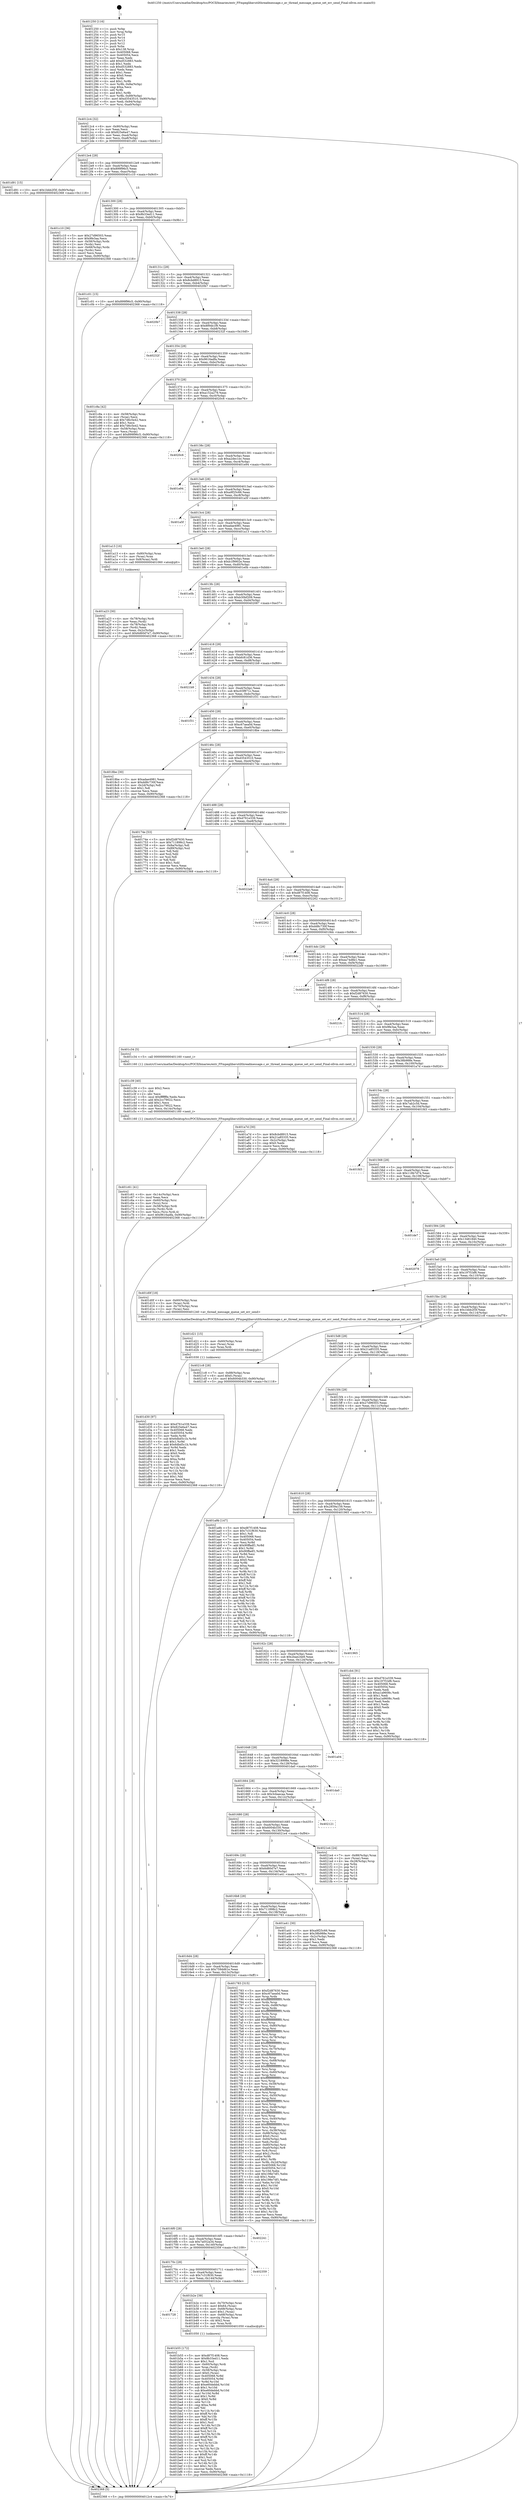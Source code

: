 digraph "0x401250" {
  label = "0x401250 (/mnt/c/Users/mathe/Desktop/tcc/POCII/binaries/extr_FFmpeglibavutilthreadmessage.c_av_thread_message_queue_set_err_send_Final-ollvm.out::main(0))"
  labelloc = "t"
  node[shape=record]

  Entry [label="",width=0.3,height=0.3,shape=circle,fillcolor=black,style=filled]
  "0x4012c4" [label="{
     0x4012c4 [32]\l
     | [instrs]\l
     &nbsp;&nbsp;0x4012c4 \<+6\>: mov -0x90(%rbp),%eax\l
     &nbsp;&nbsp;0x4012ca \<+2\>: mov %eax,%ecx\l
     &nbsp;&nbsp;0x4012cc \<+6\>: sub $0x825e6a47,%ecx\l
     &nbsp;&nbsp;0x4012d2 \<+6\>: mov %eax,-0xa4(%rbp)\l
     &nbsp;&nbsp;0x4012d8 \<+6\>: mov %ecx,-0xa8(%rbp)\l
     &nbsp;&nbsp;0x4012de \<+6\>: je 0000000000401d91 \<main+0xb41\>\l
  }"]
  "0x401d91" [label="{
     0x401d91 [15]\l
     | [instrs]\l
     &nbsp;&nbsp;0x401d91 \<+10\>: movl $0x1bbb2f3f,-0x90(%rbp)\l
     &nbsp;&nbsp;0x401d9b \<+5\>: jmp 0000000000402368 \<main+0x1118\>\l
  }"]
  "0x4012e4" [label="{
     0x4012e4 [28]\l
     | [instrs]\l
     &nbsp;&nbsp;0x4012e4 \<+5\>: jmp 00000000004012e9 \<main+0x99\>\l
     &nbsp;&nbsp;0x4012e9 \<+6\>: mov -0xa4(%rbp),%eax\l
     &nbsp;&nbsp;0x4012ef \<+5\>: sub $0x899f96c5,%eax\l
     &nbsp;&nbsp;0x4012f4 \<+6\>: mov %eax,-0xac(%rbp)\l
     &nbsp;&nbsp;0x4012fa \<+6\>: je 0000000000401c10 \<main+0x9c0\>\l
  }"]
  Exit [label="",width=0.3,height=0.3,shape=circle,fillcolor=black,style=filled,peripheries=2]
  "0x401c10" [label="{
     0x401c10 [36]\l
     | [instrs]\l
     &nbsp;&nbsp;0x401c10 \<+5\>: mov $0x27d96503,%eax\l
     &nbsp;&nbsp;0x401c15 \<+5\>: mov $0x9fe3aa,%ecx\l
     &nbsp;&nbsp;0x401c1a \<+4\>: mov -0x58(%rbp),%rdx\l
     &nbsp;&nbsp;0x401c1e \<+2\>: mov (%rdx),%esi\l
     &nbsp;&nbsp;0x401c20 \<+4\>: mov -0x68(%rbp),%rdx\l
     &nbsp;&nbsp;0x401c24 \<+2\>: cmp (%rdx),%esi\l
     &nbsp;&nbsp;0x401c26 \<+3\>: cmovl %ecx,%eax\l
     &nbsp;&nbsp;0x401c29 \<+6\>: mov %eax,-0x90(%rbp)\l
     &nbsp;&nbsp;0x401c2f \<+5\>: jmp 0000000000402368 \<main+0x1118\>\l
  }"]
  "0x401300" [label="{
     0x401300 [28]\l
     | [instrs]\l
     &nbsp;&nbsp;0x401300 \<+5\>: jmp 0000000000401305 \<main+0xb5\>\l
     &nbsp;&nbsp;0x401305 \<+6\>: mov -0xa4(%rbp),%eax\l
     &nbsp;&nbsp;0x40130b \<+5\>: sub $0x8b33ed11,%eax\l
     &nbsp;&nbsp;0x401310 \<+6\>: mov %eax,-0xb0(%rbp)\l
     &nbsp;&nbsp;0x401316 \<+6\>: je 0000000000401c01 \<main+0x9b1\>\l
  }"]
  "0x401d30" [label="{
     0x401d30 [97]\l
     | [instrs]\l
     &nbsp;&nbsp;0x401d30 \<+5\>: mov $0xd761e339,%esi\l
     &nbsp;&nbsp;0x401d35 \<+5\>: mov $0x825e6a47,%ecx\l
     &nbsp;&nbsp;0x401d3a \<+7\>: mov 0x405068,%edx\l
     &nbsp;&nbsp;0x401d41 \<+8\>: mov 0x405054,%r8d\l
     &nbsp;&nbsp;0x401d49 \<+3\>: mov %edx,%r9d\l
     &nbsp;&nbsp;0x401d4c \<+7\>: sub $0x6dbd5c1b,%r9d\l
     &nbsp;&nbsp;0x401d53 \<+4\>: sub $0x1,%r9d\l
     &nbsp;&nbsp;0x401d57 \<+7\>: add $0x6dbd5c1b,%r9d\l
     &nbsp;&nbsp;0x401d5e \<+4\>: imul %r9d,%edx\l
     &nbsp;&nbsp;0x401d62 \<+3\>: and $0x1,%edx\l
     &nbsp;&nbsp;0x401d65 \<+3\>: cmp $0x0,%edx\l
     &nbsp;&nbsp;0x401d68 \<+4\>: sete %r10b\l
     &nbsp;&nbsp;0x401d6c \<+4\>: cmp $0xa,%r8d\l
     &nbsp;&nbsp;0x401d70 \<+4\>: setl %r11b\l
     &nbsp;&nbsp;0x401d74 \<+3\>: mov %r10b,%bl\l
     &nbsp;&nbsp;0x401d77 \<+3\>: and %r11b,%bl\l
     &nbsp;&nbsp;0x401d7a \<+3\>: xor %r11b,%r10b\l
     &nbsp;&nbsp;0x401d7d \<+3\>: or %r10b,%bl\l
     &nbsp;&nbsp;0x401d80 \<+3\>: test $0x1,%bl\l
     &nbsp;&nbsp;0x401d83 \<+3\>: cmovne %ecx,%esi\l
     &nbsp;&nbsp;0x401d86 \<+6\>: mov %esi,-0x90(%rbp)\l
     &nbsp;&nbsp;0x401d8c \<+5\>: jmp 0000000000402368 \<main+0x1118\>\l
  }"]
  "0x401c01" [label="{
     0x401c01 [15]\l
     | [instrs]\l
     &nbsp;&nbsp;0x401c01 \<+10\>: movl $0x899f96c5,-0x90(%rbp)\l
     &nbsp;&nbsp;0x401c0b \<+5\>: jmp 0000000000402368 \<main+0x1118\>\l
  }"]
  "0x40131c" [label="{
     0x40131c [28]\l
     | [instrs]\l
     &nbsp;&nbsp;0x40131c \<+5\>: jmp 0000000000401321 \<main+0xd1\>\l
     &nbsp;&nbsp;0x401321 \<+6\>: mov -0xa4(%rbp),%eax\l
     &nbsp;&nbsp;0x401327 \<+5\>: sub $0x8cbd8915,%eax\l
     &nbsp;&nbsp;0x40132c \<+6\>: mov %eax,-0xb4(%rbp)\l
     &nbsp;&nbsp;0x401332 \<+6\>: je 00000000004020b7 \<main+0xe67\>\l
  }"]
  "0x401d21" [label="{
     0x401d21 [15]\l
     | [instrs]\l
     &nbsp;&nbsp;0x401d21 \<+4\>: mov -0x60(%rbp),%rax\l
     &nbsp;&nbsp;0x401d25 \<+3\>: mov (%rax),%rax\l
     &nbsp;&nbsp;0x401d28 \<+3\>: mov %rax,%rdi\l
     &nbsp;&nbsp;0x401d2b \<+5\>: call 0000000000401030 \<free@plt\>\l
     | [calls]\l
     &nbsp;&nbsp;0x401030 \{1\} (unknown)\l
  }"]
  "0x4020b7" [label="{
     0x4020b7\l
  }", style=dashed]
  "0x401338" [label="{
     0x401338 [28]\l
     | [instrs]\l
     &nbsp;&nbsp;0x401338 \<+5\>: jmp 000000000040133d \<main+0xed\>\l
     &nbsp;&nbsp;0x40133d \<+6\>: mov -0xa4(%rbp),%eax\l
     &nbsp;&nbsp;0x401343 \<+5\>: sub $0x8f94b1f9,%eax\l
     &nbsp;&nbsp;0x401348 \<+6\>: mov %eax,-0xb8(%rbp)\l
     &nbsp;&nbsp;0x40134e \<+6\>: je 000000000040232f \<main+0x10df\>\l
  }"]
  "0x401c61" [label="{
     0x401c61 [41]\l
     | [instrs]\l
     &nbsp;&nbsp;0x401c61 \<+6\>: mov -0x14c(%rbp),%ecx\l
     &nbsp;&nbsp;0x401c67 \<+3\>: imul %eax,%ecx\l
     &nbsp;&nbsp;0x401c6a \<+4\>: mov -0x60(%rbp),%rsi\l
     &nbsp;&nbsp;0x401c6e \<+3\>: mov (%rsi),%rsi\l
     &nbsp;&nbsp;0x401c71 \<+4\>: mov -0x58(%rbp),%rdi\l
     &nbsp;&nbsp;0x401c75 \<+3\>: movslq (%rdi),%rdi\l
     &nbsp;&nbsp;0x401c78 \<+3\>: mov %ecx,(%rsi,%rdi,4)\l
     &nbsp;&nbsp;0x401c7b \<+10\>: movl $0x9616adfa,-0x90(%rbp)\l
     &nbsp;&nbsp;0x401c85 \<+5\>: jmp 0000000000402368 \<main+0x1118\>\l
  }"]
  "0x40232f" [label="{
     0x40232f\l
  }", style=dashed]
  "0x401354" [label="{
     0x401354 [28]\l
     | [instrs]\l
     &nbsp;&nbsp;0x401354 \<+5\>: jmp 0000000000401359 \<main+0x109\>\l
     &nbsp;&nbsp;0x401359 \<+6\>: mov -0xa4(%rbp),%eax\l
     &nbsp;&nbsp;0x40135f \<+5\>: sub $0x9616adfa,%eax\l
     &nbsp;&nbsp;0x401364 \<+6\>: mov %eax,-0xbc(%rbp)\l
     &nbsp;&nbsp;0x40136a \<+6\>: je 0000000000401c8a \<main+0xa3a\>\l
  }"]
  "0x401c39" [label="{
     0x401c39 [40]\l
     | [instrs]\l
     &nbsp;&nbsp;0x401c39 \<+5\>: mov $0x2,%ecx\l
     &nbsp;&nbsp;0x401c3e \<+1\>: cltd\l
     &nbsp;&nbsp;0x401c3f \<+2\>: idiv %ecx\l
     &nbsp;&nbsp;0x401c41 \<+6\>: imul $0xfffffffe,%edx,%ecx\l
     &nbsp;&nbsp;0x401c47 \<+6\>: add $0x2cc79022,%ecx\l
     &nbsp;&nbsp;0x401c4d \<+3\>: add $0x1,%ecx\l
     &nbsp;&nbsp;0x401c50 \<+6\>: sub $0x2cc79022,%ecx\l
     &nbsp;&nbsp;0x401c56 \<+6\>: mov %ecx,-0x14c(%rbp)\l
     &nbsp;&nbsp;0x401c5c \<+5\>: call 0000000000401160 \<next_i\>\l
     | [calls]\l
     &nbsp;&nbsp;0x401160 \{1\} (/mnt/c/Users/mathe/Desktop/tcc/POCII/binaries/extr_FFmpeglibavutilthreadmessage.c_av_thread_message_queue_set_err_send_Final-ollvm.out::next_i)\l
  }"]
  "0x401c8a" [label="{
     0x401c8a [42]\l
     | [instrs]\l
     &nbsp;&nbsp;0x401c8a \<+4\>: mov -0x58(%rbp),%rax\l
     &nbsp;&nbsp;0x401c8e \<+2\>: mov (%rax),%ecx\l
     &nbsp;&nbsp;0x401c90 \<+6\>: sub $0x7d6c5e42,%ecx\l
     &nbsp;&nbsp;0x401c96 \<+3\>: add $0x1,%ecx\l
     &nbsp;&nbsp;0x401c99 \<+6\>: add $0x7d6c5e42,%ecx\l
     &nbsp;&nbsp;0x401c9f \<+4\>: mov -0x58(%rbp),%rax\l
     &nbsp;&nbsp;0x401ca3 \<+2\>: mov %ecx,(%rax)\l
     &nbsp;&nbsp;0x401ca5 \<+10\>: movl $0x899f96c5,-0x90(%rbp)\l
     &nbsp;&nbsp;0x401caf \<+5\>: jmp 0000000000402368 \<main+0x1118\>\l
  }"]
  "0x401370" [label="{
     0x401370 [28]\l
     | [instrs]\l
     &nbsp;&nbsp;0x401370 \<+5\>: jmp 0000000000401375 \<main+0x125\>\l
     &nbsp;&nbsp;0x401375 \<+6\>: mov -0xa4(%rbp),%eax\l
     &nbsp;&nbsp;0x40137b \<+5\>: sub $0xa152a279,%eax\l
     &nbsp;&nbsp;0x401380 \<+6\>: mov %eax,-0xc0(%rbp)\l
     &nbsp;&nbsp;0x401386 \<+6\>: je 00000000004020c6 \<main+0xe76\>\l
  }"]
  "0x401b55" [label="{
     0x401b55 [172]\l
     | [instrs]\l
     &nbsp;&nbsp;0x401b55 \<+5\>: mov $0xd87f1408,%ecx\l
     &nbsp;&nbsp;0x401b5a \<+5\>: mov $0x8b33ed11,%edx\l
     &nbsp;&nbsp;0x401b5f \<+3\>: mov $0x1,%sil\l
     &nbsp;&nbsp;0x401b62 \<+4\>: mov -0x60(%rbp),%rdi\l
     &nbsp;&nbsp;0x401b66 \<+3\>: mov %rax,(%rdi)\l
     &nbsp;&nbsp;0x401b69 \<+4\>: mov -0x58(%rbp),%rax\l
     &nbsp;&nbsp;0x401b6d \<+6\>: movl $0x0,(%rax)\l
     &nbsp;&nbsp;0x401b73 \<+8\>: mov 0x405068,%r8d\l
     &nbsp;&nbsp;0x401b7b \<+8\>: mov 0x405054,%r9d\l
     &nbsp;&nbsp;0x401b83 \<+3\>: mov %r8d,%r10d\l
     &nbsp;&nbsp;0x401b86 \<+7\>: add $0xe60debbd,%r10d\l
     &nbsp;&nbsp;0x401b8d \<+4\>: sub $0x1,%r10d\l
     &nbsp;&nbsp;0x401b91 \<+7\>: sub $0xe60debbd,%r10d\l
     &nbsp;&nbsp;0x401b98 \<+4\>: imul %r10d,%r8d\l
     &nbsp;&nbsp;0x401b9c \<+4\>: and $0x1,%r8d\l
     &nbsp;&nbsp;0x401ba0 \<+4\>: cmp $0x0,%r8d\l
     &nbsp;&nbsp;0x401ba4 \<+4\>: sete %r11b\l
     &nbsp;&nbsp;0x401ba8 \<+4\>: cmp $0xa,%r9d\l
     &nbsp;&nbsp;0x401bac \<+3\>: setl %bl\l
     &nbsp;&nbsp;0x401baf \<+3\>: mov %r11b,%r14b\l
     &nbsp;&nbsp;0x401bb2 \<+4\>: xor $0xff,%r14b\l
     &nbsp;&nbsp;0x401bb6 \<+3\>: mov %bl,%r15b\l
     &nbsp;&nbsp;0x401bb9 \<+4\>: xor $0xff,%r15b\l
     &nbsp;&nbsp;0x401bbd \<+4\>: xor $0x1,%sil\l
     &nbsp;&nbsp;0x401bc1 \<+3\>: mov %r14b,%r12b\l
     &nbsp;&nbsp;0x401bc4 \<+4\>: and $0xff,%r12b\l
     &nbsp;&nbsp;0x401bc8 \<+3\>: and %sil,%r11b\l
     &nbsp;&nbsp;0x401bcb \<+3\>: mov %r15b,%r13b\l
     &nbsp;&nbsp;0x401bce \<+4\>: and $0xff,%r13b\l
     &nbsp;&nbsp;0x401bd2 \<+3\>: and %sil,%bl\l
     &nbsp;&nbsp;0x401bd5 \<+3\>: or %r11b,%r12b\l
     &nbsp;&nbsp;0x401bd8 \<+3\>: or %bl,%r13b\l
     &nbsp;&nbsp;0x401bdb \<+3\>: xor %r13b,%r12b\l
     &nbsp;&nbsp;0x401bde \<+3\>: or %r15b,%r14b\l
     &nbsp;&nbsp;0x401be1 \<+4\>: xor $0xff,%r14b\l
     &nbsp;&nbsp;0x401be5 \<+4\>: or $0x1,%sil\l
     &nbsp;&nbsp;0x401be9 \<+3\>: and %sil,%r14b\l
     &nbsp;&nbsp;0x401bec \<+3\>: or %r14b,%r12b\l
     &nbsp;&nbsp;0x401bef \<+4\>: test $0x1,%r12b\l
     &nbsp;&nbsp;0x401bf3 \<+3\>: cmovne %edx,%ecx\l
     &nbsp;&nbsp;0x401bf6 \<+6\>: mov %ecx,-0x90(%rbp)\l
     &nbsp;&nbsp;0x401bfc \<+5\>: jmp 0000000000402368 \<main+0x1118\>\l
  }"]
  "0x4020c6" [label="{
     0x4020c6\l
  }", style=dashed]
  "0x40138c" [label="{
     0x40138c [28]\l
     | [instrs]\l
     &nbsp;&nbsp;0x40138c \<+5\>: jmp 0000000000401391 \<main+0x141\>\l
     &nbsp;&nbsp;0x401391 \<+6\>: mov -0xa4(%rbp),%eax\l
     &nbsp;&nbsp;0x401397 \<+5\>: sub $0xa2dec1ec,%eax\l
     &nbsp;&nbsp;0x40139c \<+6\>: mov %eax,-0xc4(%rbp)\l
     &nbsp;&nbsp;0x4013a2 \<+6\>: je 0000000000401e94 \<main+0xc44\>\l
  }"]
  "0x401728" [label="{
     0x401728\l
  }", style=dashed]
  "0x401e94" [label="{
     0x401e94\l
  }", style=dashed]
  "0x4013a8" [label="{
     0x4013a8 [28]\l
     | [instrs]\l
     &nbsp;&nbsp;0x4013a8 \<+5\>: jmp 00000000004013ad \<main+0x15d\>\l
     &nbsp;&nbsp;0x4013ad \<+6\>: mov -0xa4(%rbp),%eax\l
     &nbsp;&nbsp;0x4013b3 \<+5\>: sub $0xa9f25c66,%eax\l
     &nbsp;&nbsp;0x4013b8 \<+6\>: mov %eax,-0xc8(%rbp)\l
     &nbsp;&nbsp;0x4013be \<+6\>: je 0000000000401a5f \<main+0x80f\>\l
  }"]
  "0x401b2e" [label="{
     0x401b2e [39]\l
     | [instrs]\l
     &nbsp;&nbsp;0x401b2e \<+4\>: mov -0x70(%rbp),%rax\l
     &nbsp;&nbsp;0x401b32 \<+6\>: movl $0x64,(%rax)\l
     &nbsp;&nbsp;0x401b38 \<+4\>: mov -0x68(%rbp),%rax\l
     &nbsp;&nbsp;0x401b3c \<+6\>: movl $0x1,(%rax)\l
     &nbsp;&nbsp;0x401b42 \<+4\>: mov -0x68(%rbp),%rax\l
     &nbsp;&nbsp;0x401b46 \<+3\>: movslq (%rax),%rax\l
     &nbsp;&nbsp;0x401b49 \<+4\>: shl $0x2,%rax\l
     &nbsp;&nbsp;0x401b4d \<+3\>: mov %rax,%rdi\l
     &nbsp;&nbsp;0x401b50 \<+5\>: call 0000000000401050 \<malloc@plt\>\l
     | [calls]\l
     &nbsp;&nbsp;0x401050 \{1\} (unknown)\l
  }"]
  "0x401a5f" [label="{
     0x401a5f\l
  }", style=dashed]
  "0x4013c4" [label="{
     0x4013c4 [28]\l
     | [instrs]\l
     &nbsp;&nbsp;0x4013c4 \<+5\>: jmp 00000000004013c9 \<main+0x179\>\l
     &nbsp;&nbsp;0x4013c9 \<+6\>: mov -0xa4(%rbp),%eax\l
     &nbsp;&nbsp;0x4013cf \<+5\>: sub $0xadae4981,%eax\l
     &nbsp;&nbsp;0x4013d4 \<+6\>: mov %eax,-0xcc(%rbp)\l
     &nbsp;&nbsp;0x4013da \<+6\>: je 0000000000401a13 \<main+0x7c3\>\l
  }"]
  "0x40170c" [label="{
     0x40170c [28]\l
     | [instrs]\l
     &nbsp;&nbsp;0x40170c \<+5\>: jmp 0000000000401711 \<main+0x4c1\>\l
     &nbsp;&nbsp;0x401711 \<+6\>: mov -0xa4(%rbp),%eax\l
     &nbsp;&nbsp;0x401717 \<+5\>: sub $0x7c31f630,%eax\l
     &nbsp;&nbsp;0x40171c \<+6\>: mov %eax,-0x144(%rbp)\l
     &nbsp;&nbsp;0x401722 \<+6\>: je 0000000000401b2e \<main+0x8de\>\l
  }"]
  "0x401a13" [label="{
     0x401a13 [16]\l
     | [instrs]\l
     &nbsp;&nbsp;0x401a13 \<+4\>: mov -0x80(%rbp),%rax\l
     &nbsp;&nbsp;0x401a17 \<+3\>: mov (%rax),%rax\l
     &nbsp;&nbsp;0x401a1a \<+4\>: mov 0x8(%rax),%rdi\l
     &nbsp;&nbsp;0x401a1e \<+5\>: call 0000000000401060 \<atoi@plt\>\l
     | [calls]\l
     &nbsp;&nbsp;0x401060 \{1\} (unknown)\l
  }"]
  "0x4013e0" [label="{
     0x4013e0 [28]\l
     | [instrs]\l
     &nbsp;&nbsp;0x4013e0 \<+5\>: jmp 00000000004013e5 \<main+0x195\>\l
     &nbsp;&nbsp;0x4013e5 \<+6\>: mov -0xa4(%rbp),%eax\l
     &nbsp;&nbsp;0x4013eb \<+5\>: sub $0xb1f9902e,%eax\l
     &nbsp;&nbsp;0x4013f0 \<+6\>: mov %eax,-0xd0(%rbp)\l
     &nbsp;&nbsp;0x4013f6 \<+6\>: je 0000000000401e0b \<main+0xbbb\>\l
  }"]
  "0x402359" [label="{
     0x402359\l
  }", style=dashed]
  "0x401e0b" [label="{
     0x401e0b\l
  }", style=dashed]
  "0x4013fc" [label="{
     0x4013fc [28]\l
     | [instrs]\l
     &nbsp;&nbsp;0x4013fc \<+5\>: jmp 0000000000401401 \<main+0x1b1\>\l
     &nbsp;&nbsp;0x401401 \<+6\>: mov -0xa4(%rbp),%eax\l
     &nbsp;&nbsp;0x401407 \<+5\>: sub $0xb30bf209,%eax\l
     &nbsp;&nbsp;0x40140c \<+6\>: mov %eax,-0xd4(%rbp)\l
     &nbsp;&nbsp;0x401412 \<+6\>: je 0000000000402087 \<main+0xe37\>\l
  }"]
  "0x4016f0" [label="{
     0x4016f0 [28]\l
     | [instrs]\l
     &nbsp;&nbsp;0x4016f0 \<+5\>: jmp 00000000004016f5 \<main+0x4a5\>\l
     &nbsp;&nbsp;0x4016f5 \<+6\>: mov -0xa4(%rbp),%eax\l
     &nbsp;&nbsp;0x4016fb \<+5\>: sub $0x7a052a34,%eax\l
     &nbsp;&nbsp;0x401700 \<+6\>: mov %eax,-0x140(%rbp)\l
     &nbsp;&nbsp;0x401706 \<+6\>: je 0000000000402359 \<main+0x1109\>\l
  }"]
  "0x402087" [label="{
     0x402087\l
  }", style=dashed]
  "0x401418" [label="{
     0x401418 [28]\l
     | [instrs]\l
     &nbsp;&nbsp;0x401418 \<+5\>: jmp 000000000040141d \<main+0x1cd\>\l
     &nbsp;&nbsp;0x40141d \<+6\>: mov -0xa4(%rbp),%eax\l
     &nbsp;&nbsp;0x401423 \<+5\>: sub $0xbfc81d36,%eax\l
     &nbsp;&nbsp;0x401428 \<+6\>: mov %eax,-0xd8(%rbp)\l
     &nbsp;&nbsp;0x40142e \<+6\>: je 00000000004021b9 \<main+0xf69\>\l
  }"]
  "0x402241" [label="{
     0x402241\l
  }", style=dashed]
  "0x4021b9" [label="{
     0x4021b9\l
  }", style=dashed]
  "0x401434" [label="{
     0x401434 [28]\l
     | [instrs]\l
     &nbsp;&nbsp;0x401434 \<+5\>: jmp 0000000000401439 \<main+0x1e9\>\l
     &nbsp;&nbsp;0x401439 \<+6\>: mov -0xa4(%rbp),%eax\l
     &nbsp;&nbsp;0x40143f \<+5\>: sub $0xc03f871c,%eax\l
     &nbsp;&nbsp;0x401444 \<+6\>: mov %eax,-0xdc(%rbp)\l
     &nbsp;&nbsp;0x40144a \<+6\>: je 0000000000401f31 \<main+0xce1\>\l
  }"]
  "0x401a23" [label="{
     0x401a23 [30]\l
     | [instrs]\l
     &nbsp;&nbsp;0x401a23 \<+4\>: mov -0x78(%rbp),%rdi\l
     &nbsp;&nbsp;0x401a27 \<+2\>: mov %eax,(%rdi)\l
     &nbsp;&nbsp;0x401a29 \<+4\>: mov -0x78(%rbp),%rdi\l
     &nbsp;&nbsp;0x401a2d \<+2\>: mov (%rdi),%eax\l
     &nbsp;&nbsp;0x401a2f \<+3\>: mov %eax,-0x2c(%rbp)\l
     &nbsp;&nbsp;0x401a32 \<+10\>: movl $0x6d60d7e7,-0x90(%rbp)\l
     &nbsp;&nbsp;0x401a3c \<+5\>: jmp 0000000000402368 \<main+0x1118\>\l
  }"]
  "0x401f31" [label="{
     0x401f31\l
  }", style=dashed]
  "0x401450" [label="{
     0x401450 [28]\l
     | [instrs]\l
     &nbsp;&nbsp;0x401450 \<+5\>: jmp 0000000000401455 \<main+0x205\>\l
     &nbsp;&nbsp;0x401455 \<+6\>: mov -0xa4(%rbp),%eax\l
     &nbsp;&nbsp;0x40145b \<+5\>: sub $0xc67aea0d,%eax\l
     &nbsp;&nbsp;0x401460 \<+6\>: mov %eax,-0xe0(%rbp)\l
     &nbsp;&nbsp;0x401466 \<+6\>: je 00000000004018be \<main+0x66e\>\l
  }"]
  "0x4016d4" [label="{
     0x4016d4 [28]\l
     | [instrs]\l
     &nbsp;&nbsp;0x4016d4 \<+5\>: jmp 00000000004016d9 \<main+0x489\>\l
     &nbsp;&nbsp;0x4016d9 \<+6\>: mov -0xa4(%rbp),%eax\l
     &nbsp;&nbsp;0x4016df \<+5\>: sub $0x759dd61e,%eax\l
     &nbsp;&nbsp;0x4016e4 \<+6\>: mov %eax,-0x13c(%rbp)\l
     &nbsp;&nbsp;0x4016ea \<+6\>: je 0000000000402241 \<main+0xff1\>\l
  }"]
  "0x4018be" [label="{
     0x4018be [30]\l
     | [instrs]\l
     &nbsp;&nbsp;0x4018be \<+5\>: mov $0xadae4981,%eax\l
     &nbsp;&nbsp;0x4018c3 \<+5\>: mov $0xdd8c730f,%ecx\l
     &nbsp;&nbsp;0x4018c8 \<+3\>: mov -0x2d(%rbp),%dl\l
     &nbsp;&nbsp;0x4018cb \<+3\>: test $0x1,%dl\l
     &nbsp;&nbsp;0x4018ce \<+3\>: cmovne %ecx,%eax\l
     &nbsp;&nbsp;0x4018d1 \<+6\>: mov %eax,-0x90(%rbp)\l
     &nbsp;&nbsp;0x4018d7 \<+5\>: jmp 0000000000402368 \<main+0x1118\>\l
  }"]
  "0x40146c" [label="{
     0x40146c [28]\l
     | [instrs]\l
     &nbsp;&nbsp;0x40146c \<+5\>: jmp 0000000000401471 \<main+0x221\>\l
     &nbsp;&nbsp;0x401471 \<+6\>: mov -0xa4(%rbp),%eax\l
     &nbsp;&nbsp;0x401477 \<+5\>: sub $0xd3543510,%eax\l
     &nbsp;&nbsp;0x40147c \<+6\>: mov %eax,-0xe4(%rbp)\l
     &nbsp;&nbsp;0x401482 \<+6\>: je 000000000040174e \<main+0x4fe\>\l
  }"]
  "0x401783" [label="{
     0x401783 [315]\l
     | [instrs]\l
     &nbsp;&nbsp;0x401783 \<+5\>: mov $0xf2d87630,%eax\l
     &nbsp;&nbsp;0x401788 \<+5\>: mov $0xc67aea0d,%ecx\l
     &nbsp;&nbsp;0x40178d \<+3\>: mov %rsp,%rdx\l
     &nbsp;&nbsp;0x401790 \<+4\>: add $0xfffffffffffffff0,%rdx\l
     &nbsp;&nbsp;0x401794 \<+3\>: mov %rdx,%rsp\l
     &nbsp;&nbsp;0x401797 \<+7\>: mov %rdx,-0x88(%rbp)\l
     &nbsp;&nbsp;0x40179e \<+3\>: mov %rsp,%rdx\l
     &nbsp;&nbsp;0x4017a1 \<+4\>: add $0xfffffffffffffff0,%rdx\l
     &nbsp;&nbsp;0x4017a5 \<+3\>: mov %rdx,%rsp\l
     &nbsp;&nbsp;0x4017a8 \<+3\>: mov %rsp,%rsi\l
     &nbsp;&nbsp;0x4017ab \<+4\>: add $0xfffffffffffffff0,%rsi\l
     &nbsp;&nbsp;0x4017af \<+3\>: mov %rsi,%rsp\l
     &nbsp;&nbsp;0x4017b2 \<+4\>: mov %rsi,-0x80(%rbp)\l
     &nbsp;&nbsp;0x4017b6 \<+3\>: mov %rsp,%rsi\l
     &nbsp;&nbsp;0x4017b9 \<+4\>: add $0xfffffffffffffff0,%rsi\l
     &nbsp;&nbsp;0x4017bd \<+3\>: mov %rsi,%rsp\l
     &nbsp;&nbsp;0x4017c0 \<+4\>: mov %rsi,-0x78(%rbp)\l
     &nbsp;&nbsp;0x4017c4 \<+3\>: mov %rsp,%rsi\l
     &nbsp;&nbsp;0x4017c7 \<+4\>: add $0xfffffffffffffff0,%rsi\l
     &nbsp;&nbsp;0x4017cb \<+3\>: mov %rsi,%rsp\l
     &nbsp;&nbsp;0x4017ce \<+4\>: mov %rsi,-0x70(%rbp)\l
     &nbsp;&nbsp;0x4017d2 \<+3\>: mov %rsp,%rsi\l
     &nbsp;&nbsp;0x4017d5 \<+4\>: add $0xfffffffffffffff0,%rsi\l
     &nbsp;&nbsp;0x4017d9 \<+3\>: mov %rsi,%rsp\l
     &nbsp;&nbsp;0x4017dc \<+4\>: mov %rsi,-0x68(%rbp)\l
     &nbsp;&nbsp;0x4017e0 \<+3\>: mov %rsp,%rsi\l
     &nbsp;&nbsp;0x4017e3 \<+4\>: add $0xfffffffffffffff0,%rsi\l
     &nbsp;&nbsp;0x4017e7 \<+3\>: mov %rsi,%rsp\l
     &nbsp;&nbsp;0x4017ea \<+4\>: mov %rsi,-0x60(%rbp)\l
     &nbsp;&nbsp;0x4017ee \<+3\>: mov %rsp,%rsi\l
     &nbsp;&nbsp;0x4017f1 \<+4\>: add $0xfffffffffffffff0,%rsi\l
     &nbsp;&nbsp;0x4017f5 \<+3\>: mov %rsi,%rsp\l
     &nbsp;&nbsp;0x4017f8 \<+4\>: mov %rsi,-0x58(%rbp)\l
     &nbsp;&nbsp;0x4017fc \<+3\>: mov %rsp,%rsi\l
     &nbsp;&nbsp;0x4017ff \<+4\>: add $0xfffffffffffffff0,%rsi\l
     &nbsp;&nbsp;0x401803 \<+3\>: mov %rsi,%rsp\l
     &nbsp;&nbsp;0x401806 \<+4\>: mov %rsi,-0x50(%rbp)\l
     &nbsp;&nbsp;0x40180a \<+3\>: mov %rsp,%rsi\l
     &nbsp;&nbsp;0x40180d \<+4\>: add $0xfffffffffffffff0,%rsi\l
     &nbsp;&nbsp;0x401811 \<+3\>: mov %rsi,%rsp\l
     &nbsp;&nbsp;0x401814 \<+4\>: mov %rsi,-0x48(%rbp)\l
     &nbsp;&nbsp;0x401818 \<+3\>: mov %rsp,%rsi\l
     &nbsp;&nbsp;0x40181b \<+4\>: add $0xfffffffffffffff0,%rsi\l
     &nbsp;&nbsp;0x40181f \<+3\>: mov %rsi,%rsp\l
     &nbsp;&nbsp;0x401822 \<+4\>: mov %rsi,-0x40(%rbp)\l
     &nbsp;&nbsp;0x401826 \<+3\>: mov %rsp,%rsi\l
     &nbsp;&nbsp;0x401829 \<+4\>: add $0xfffffffffffffff0,%rsi\l
     &nbsp;&nbsp;0x40182d \<+3\>: mov %rsi,%rsp\l
     &nbsp;&nbsp;0x401830 \<+4\>: mov %rsi,-0x38(%rbp)\l
     &nbsp;&nbsp;0x401834 \<+7\>: mov -0x88(%rbp),%rsi\l
     &nbsp;&nbsp;0x40183b \<+6\>: movl $0x0,(%rsi)\l
     &nbsp;&nbsp;0x401841 \<+6\>: mov -0x94(%rbp),%edi\l
     &nbsp;&nbsp;0x401847 \<+2\>: mov %edi,(%rdx)\l
     &nbsp;&nbsp;0x401849 \<+4\>: mov -0x80(%rbp),%rsi\l
     &nbsp;&nbsp;0x40184d \<+7\>: mov -0xa0(%rbp),%r8\l
     &nbsp;&nbsp;0x401854 \<+3\>: mov %r8,(%rsi)\l
     &nbsp;&nbsp;0x401857 \<+3\>: cmpl $0x2,(%rdx)\l
     &nbsp;&nbsp;0x40185a \<+4\>: setne %r9b\l
     &nbsp;&nbsp;0x40185e \<+4\>: and $0x1,%r9b\l
     &nbsp;&nbsp;0x401862 \<+4\>: mov %r9b,-0x2d(%rbp)\l
     &nbsp;&nbsp;0x401866 \<+8\>: mov 0x405068,%r10d\l
     &nbsp;&nbsp;0x40186e \<+8\>: mov 0x405054,%r11d\l
     &nbsp;&nbsp;0x401876 \<+3\>: mov %r10d,%ebx\l
     &nbsp;&nbsp;0x401879 \<+6\>: add $0x198e7df1,%ebx\l
     &nbsp;&nbsp;0x40187f \<+3\>: sub $0x1,%ebx\l
     &nbsp;&nbsp;0x401882 \<+6\>: sub $0x198e7df1,%ebx\l
     &nbsp;&nbsp;0x401888 \<+4\>: imul %ebx,%r10d\l
     &nbsp;&nbsp;0x40188c \<+4\>: and $0x1,%r10d\l
     &nbsp;&nbsp;0x401890 \<+4\>: cmp $0x0,%r10d\l
     &nbsp;&nbsp;0x401894 \<+4\>: sete %r9b\l
     &nbsp;&nbsp;0x401898 \<+4\>: cmp $0xa,%r11d\l
     &nbsp;&nbsp;0x40189c \<+4\>: setl %r14b\l
     &nbsp;&nbsp;0x4018a0 \<+3\>: mov %r9b,%r15b\l
     &nbsp;&nbsp;0x4018a3 \<+3\>: and %r14b,%r15b\l
     &nbsp;&nbsp;0x4018a6 \<+3\>: xor %r14b,%r9b\l
     &nbsp;&nbsp;0x4018a9 \<+3\>: or %r9b,%r15b\l
     &nbsp;&nbsp;0x4018ac \<+4\>: test $0x1,%r15b\l
     &nbsp;&nbsp;0x4018b0 \<+3\>: cmovne %ecx,%eax\l
     &nbsp;&nbsp;0x4018b3 \<+6\>: mov %eax,-0x90(%rbp)\l
     &nbsp;&nbsp;0x4018b9 \<+5\>: jmp 0000000000402368 \<main+0x1118\>\l
  }"]
  "0x40174e" [label="{
     0x40174e [53]\l
     | [instrs]\l
     &nbsp;&nbsp;0x40174e \<+5\>: mov $0xf2d87630,%eax\l
     &nbsp;&nbsp;0x401753 \<+5\>: mov $0x711898c2,%ecx\l
     &nbsp;&nbsp;0x401758 \<+6\>: mov -0x8a(%rbp),%dl\l
     &nbsp;&nbsp;0x40175e \<+7\>: mov -0x89(%rbp),%sil\l
     &nbsp;&nbsp;0x401765 \<+3\>: mov %dl,%dil\l
     &nbsp;&nbsp;0x401768 \<+3\>: and %sil,%dil\l
     &nbsp;&nbsp;0x40176b \<+3\>: xor %sil,%dl\l
     &nbsp;&nbsp;0x40176e \<+3\>: or %dl,%dil\l
     &nbsp;&nbsp;0x401771 \<+4\>: test $0x1,%dil\l
     &nbsp;&nbsp;0x401775 \<+3\>: cmovne %ecx,%eax\l
     &nbsp;&nbsp;0x401778 \<+6\>: mov %eax,-0x90(%rbp)\l
     &nbsp;&nbsp;0x40177e \<+5\>: jmp 0000000000402368 \<main+0x1118\>\l
  }"]
  "0x401488" [label="{
     0x401488 [28]\l
     | [instrs]\l
     &nbsp;&nbsp;0x401488 \<+5\>: jmp 000000000040148d \<main+0x23d\>\l
     &nbsp;&nbsp;0x40148d \<+6\>: mov -0xa4(%rbp),%eax\l
     &nbsp;&nbsp;0x401493 \<+5\>: sub $0xd761e339,%eax\l
     &nbsp;&nbsp;0x401498 \<+6\>: mov %eax,-0xe8(%rbp)\l
     &nbsp;&nbsp;0x40149e \<+6\>: je 00000000004022a9 \<main+0x1059\>\l
  }"]
  "0x402368" [label="{
     0x402368 [5]\l
     | [instrs]\l
     &nbsp;&nbsp;0x402368 \<+5\>: jmp 00000000004012c4 \<main+0x74\>\l
  }"]
  "0x401250" [label="{
     0x401250 [116]\l
     | [instrs]\l
     &nbsp;&nbsp;0x401250 \<+1\>: push %rbp\l
     &nbsp;&nbsp;0x401251 \<+3\>: mov %rsp,%rbp\l
     &nbsp;&nbsp;0x401254 \<+2\>: push %r15\l
     &nbsp;&nbsp;0x401256 \<+2\>: push %r14\l
     &nbsp;&nbsp;0x401258 \<+2\>: push %r13\l
     &nbsp;&nbsp;0x40125a \<+2\>: push %r12\l
     &nbsp;&nbsp;0x40125c \<+1\>: push %rbx\l
     &nbsp;&nbsp;0x40125d \<+7\>: sub $0x138,%rsp\l
     &nbsp;&nbsp;0x401264 \<+7\>: mov 0x405068,%eax\l
     &nbsp;&nbsp;0x40126b \<+7\>: mov 0x405054,%ecx\l
     &nbsp;&nbsp;0x401272 \<+2\>: mov %eax,%edx\l
     &nbsp;&nbsp;0x401274 \<+6\>: add $0xd532883,%edx\l
     &nbsp;&nbsp;0x40127a \<+3\>: sub $0x1,%edx\l
     &nbsp;&nbsp;0x40127d \<+6\>: sub $0xd532883,%edx\l
     &nbsp;&nbsp;0x401283 \<+3\>: imul %edx,%eax\l
     &nbsp;&nbsp;0x401286 \<+3\>: and $0x1,%eax\l
     &nbsp;&nbsp;0x401289 \<+3\>: cmp $0x0,%eax\l
     &nbsp;&nbsp;0x40128c \<+4\>: sete %r8b\l
     &nbsp;&nbsp;0x401290 \<+4\>: and $0x1,%r8b\l
     &nbsp;&nbsp;0x401294 \<+7\>: mov %r8b,-0x8a(%rbp)\l
     &nbsp;&nbsp;0x40129b \<+3\>: cmp $0xa,%ecx\l
     &nbsp;&nbsp;0x40129e \<+4\>: setl %r8b\l
     &nbsp;&nbsp;0x4012a2 \<+4\>: and $0x1,%r8b\l
     &nbsp;&nbsp;0x4012a6 \<+7\>: mov %r8b,-0x89(%rbp)\l
     &nbsp;&nbsp;0x4012ad \<+10\>: movl $0xd3543510,-0x90(%rbp)\l
     &nbsp;&nbsp;0x4012b7 \<+6\>: mov %edi,-0x94(%rbp)\l
     &nbsp;&nbsp;0x4012bd \<+7\>: mov %rsi,-0xa0(%rbp)\l
  }"]
  "0x4016b8" [label="{
     0x4016b8 [28]\l
     | [instrs]\l
     &nbsp;&nbsp;0x4016b8 \<+5\>: jmp 00000000004016bd \<main+0x46d\>\l
     &nbsp;&nbsp;0x4016bd \<+6\>: mov -0xa4(%rbp),%eax\l
     &nbsp;&nbsp;0x4016c3 \<+5\>: sub $0x711898c2,%eax\l
     &nbsp;&nbsp;0x4016c8 \<+6\>: mov %eax,-0x138(%rbp)\l
     &nbsp;&nbsp;0x4016ce \<+6\>: je 0000000000401783 \<main+0x533\>\l
  }"]
  "0x4022a9" [label="{
     0x4022a9\l
  }", style=dashed]
  "0x4014a4" [label="{
     0x4014a4 [28]\l
     | [instrs]\l
     &nbsp;&nbsp;0x4014a4 \<+5\>: jmp 00000000004014a9 \<main+0x259\>\l
     &nbsp;&nbsp;0x4014a9 \<+6\>: mov -0xa4(%rbp),%eax\l
     &nbsp;&nbsp;0x4014af \<+5\>: sub $0xd87f1408,%eax\l
     &nbsp;&nbsp;0x4014b4 \<+6\>: mov %eax,-0xec(%rbp)\l
     &nbsp;&nbsp;0x4014ba \<+6\>: je 0000000000402262 \<main+0x1012\>\l
  }"]
  "0x401a41" [label="{
     0x401a41 [30]\l
     | [instrs]\l
     &nbsp;&nbsp;0x401a41 \<+5\>: mov $0xa9f25c66,%eax\l
     &nbsp;&nbsp;0x401a46 \<+5\>: mov $0x38b988e,%ecx\l
     &nbsp;&nbsp;0x401a4b \<+3\>: mov -0x2c(%rbp),%edx\l
     &nbsp;&nbsp;0x401a4e \<+3\>: cmp $0x1,%edx\l
     &nbsp;&nbsp;0x401a51 \<+3\>: cmovl %ecx,%eax\l
     &nbsp;&nbsp;0x401a54 \<+6\>: mov %eax,-0x90(%rbp)\l
     &nbsp;&nbsp;0x401a5a \<+5\>: jmp 0000000000402368 \<main+0x1118\>\l
  }"]
  "0x402262" [label="{
     0x402262\l
  }", style=dashed]
  "0x4014c0" [label="{
     0x4014c0 [28]\l
     | [instrs]\l
     &nbsp;&nbsp;0x4014c0 \<+5\>: jmp 00000000004014c5 \<main+0x275\>\l
     &nbsp;&nbsp;0x4014c5 \<+6\>: mov -0xa4(%rbp),%eax\l
     &nbsp;&nbsp;0x4014cb \<+5\>: sub $0xdd8c730f,%eax\l
     &nbsp;&nbsp;0x4014d0 \<+6\>: mov %eax,-0xf0(%rbp)\l
     &nbsp;&nbsp;0x4014d6 \<+6\>: je 00000000004018dc \<main+0x68c\>\l
  }"]
  "0x40169c" [label="{
     0x40169c [28]\l
     | [instrs]\l
     &nbsp;&nbsp;0x40169c \<+5\>: jmp 00000000004016a1 \<main+0x451\>\l
     &nbsp;&nbsp;0x4016a1 \<+6\>: mov -0xa4(%rbp),%eax\l
     &nbsp;&nbsp;0x4016a7 \<+5\>: sub $0x6d60d7e7,%eax\l
     &nbsp;&nbsp;0x4016ac \<+6\>: mov %eax,-0x134(%rbp)\l
     &nbsp;&nbsp;0x4016b2 \<+6\>: je 0000000000401a41 \<main+0x7f1\>\l
  }"]
  "0x4018dc" [label="{
     0x4018dc\l
  }", style=dashed]
  "0x4014dc" [label="{
     0x4014dc [28]\l
     | [instrs]\l
     &nbsp;&nbsp;0x4014dc \<+5\>: jmp 00000000004014e1 \<main+0x291\>\l
     &nbsp;&nbsp;0x4014e1 \<+6\>: mov -0xa4(%rbp),%eax\l
     &nbsp;&nbsp;0x4014e7 \<+5\>: sub $0xea74d8e1,%eax\l
     &nbsp;&nbsp;0x4014ec \<+6\>: mov %eax,-0xf4(%rbp)\l
     &nbsp;&nbsp;0x4014f2 \<+6\>: je 00000000004022d9 \<main+0x1089\>\l
  }"]
  "0x4021e4" [label="{
     0x4021e4 [24]\l
     | [instrs]\l
     &nbsp;&nbsp;0x4021e4 \<+7\>: mov -0x88(%rbp),%rax\l
     &nbsp;&nbsp;0x4021eb \<+2\>: mov (%rax),%eax\l
     &nbsp;&nbsp;0x4021ed \<+4\>: lea -0x28(%rbp),%rsp\l
     &nbsp;&nbsp;0x4021f1 \<+1\>: pop %rbx\l
     &nbsp;&nbsp;0x4021f2 \<+2\>: pop %r12\l
     &nbsp;&nbsp;0x4021f4 \<+2\>: pop %r13\l
     &nbsp;&nbsp;0x4021f6 \<+2\>: pop %r14\l
     &nbsp;&nbsp;0x4021f8 \<+2\>: pop %r15\l
     &nbsp;&nbsp;0x4021fa \<+1\>: pop %rbp\l
     &nbsp;&nbsp;0x4021fb \<+1\>: ret\l
  }"]
  "0x4022d9" [label="{
     0x4022d9\l
  }", style=dashed]
  "0x4014f8" [label="{
     0x4014f8 [28]\l
     | [instrs]\l
     &nbsp;&nbsp;0x4014f8 \<+5\>: jmp 00000000004014fd \<main+0x2ad\>\l
     &nbsp;&nbsp;0x4014fd \<+6\>: mov -0xa4(%rbp),%eax\l
     &nbsp;&nbsp;0x401503 \<+5\>: sub $0xf2d87630,%eax\l
     &nbsp;&nbsp;0x401508 \<+6\>: mov %eax,-0xf8(%rbp)\l
     &nbsp;&nbsp;0x40150e \<+6\>: je 00000000004021fc \<main+0xfac\>\l
  }"]
  "0x401680" [label="{
     0x401680 [28]\l
     | [instrs]\l
     &nbsp;&nbsp;0x401680 \<+5\>: jmp 0000000000401685 \<main+0x435\>\l
     &nbsp;&nbsp;0x401685 \<+6\>: mov -0xa4(%rbp),%eax\l
     &nbsp;&nbsp;0x40168b \<+5\>: sub $0x6004b330,%eax\l
     &nbsp;&nbsp;0x401690 \<+6\>: mov %eax,-0x130(%rbp)\l
     &nbsp;&nbsp;0x401696 \<+6\>: je 00000000004021e4 \<main+0xf94\>\l
  }"]
  "0x4021fc" [label="{
     0x4021fc\l
  }", style=dashed]
  "0x401514" [label="{
     0x401514 [28]\l
     | [instrs]\l
     &nbsp;&nbsp;0x401514 \<+5\>: jmp 0000000000401519 \<main+0x2c9\>\l
     &nbsp;&nbsp;0x401519 \<+6\>: mov -0xa4(%rbp),%eax\l
     &nbsp;&nbsp;0x40151f \<+5\>: sub $0x9fe3aa,%eax\l
     &nbsp;&nbsp;0x401524 \<+6\>: mov %eax,-0xfc(%rbp)\l
     &nbsp;&nbsp;0x40152a \<+6\>: je 0000000000401c34 \<main+0x9e4\>\l
  }"]
  "0x402121" [label="{
     0x402121\l
  }", style=dashed]
  "0x401c34" [label="{
     0x401c34 [5]\l
     | [instrs]\l
     &nbsp;&nbsp;0x401c34 \<+5\>: call 0000000000401160 \<next_i\>\l
     | [calls]\l
     &nbsp;&nbsp;0x401160 \{1\} (/mnt/c/Users/mathe/Desktop/tcc/POCII/binaries/extr_FFmpeglibavutilthreadmessage.c_av_thread_message_queue_set_err_send_Final-ollvm.out::next_i)\l
  }"]
  "0x401530" [label="{
     0x401530 [28]\l
     | [instrs]\l
     &nbsp;&nbsp;0x401530 \<+5\>: jmp 0000000000401535 \<main+0x2e5\>\l
     &nbsp;&nbsp;0x401535 \<+6\>: mov -0xa4(%rbp),%eax\l
     &nbsp;&nbsp;0x40153b \<+5\>: sub $0x38b988e,%eax\l
     &nbsp;&nbsp;0x401540 \<+6\>: mov %eax,-0x100(%rbp)\l
     &nbsp;&nbsp;0x401546 \<+6\>: je 0000000000401a7d \<main+0x82d\>\l
  }"]
  "0x401664" [label="{
     0x401664 [28]\l
     | [instrs]\l
     &nbsp;&nbsp;0x401664 \<+5\>: jmp 0000000000401669 \<main+0x419\>\l
     &nbsp;&nbsp;0x401669 \<+6\>: mov -0xa4(%rbp),%eax\l
     &nbsp;&nbsp;0x40166f \<+5\>: sub $0x3cbaecaa,%eax\l
     &nbsp;&nbsp;0x401674 \<+6\>: mov %eax,-0x12c(%rbp)\l
     &nbsp;&nbsp;0x40167a \<+6\>: je 0000000000402121 \<main+0xed1\>\l
  }"]
  "0x401a7d" [label="{
     0x401a7d [30]\l
     | [instrs]\l
     &nbsp;&nbsp;0x401a7d \<+5\>: mov $0x8cbd8915,%eax\l
     &nbsp;&nbsp;0x401a82 \<+5\>: mov $0x21a85335,%ecx\l
     &nbsp;&nbsp;0x401a87 \<+3\>: mov -0x2c(%rbp),%edx\l
     &nbsp;&nbsp;0x401a8a \<+3\>: cmp $0x0,%edx\l
     &nbsp;&nbsp;0x401a8d \<+3\>: cmove %ecx,%eax\l
     &nbsp;&nbsp;0x401a90 \<+6\>: mov %eax,-0x90(%rbp)\l
     &nbsp;&nbsp;0x401a96 \<+5\>: jmp 0000000000402368 \<main+0x1118\>\l
  }"]
  "0x40154c" [label="{
     0x40154c [28]\l
     | [instrs]\l
     &nbsp;&nbsp;0x40154c \<+5\>: jmp 0000000000401551 \<main+0x301\>\l
     &nbsp;&nbsp;0x401551 \<+6\>: mov -0xa4(%rbp),%eax\l
     &nbsp;&nbsp;0x401557 \<+5\>: sub $0x7ab2c5d,%eax\l
     &nbsp;&nbsp;0x40155c \<+6\>: mov %eax,-0x104(%rbp)\l
     &nbsp;&nbsp;0x401562 \<+6\>: je 0000000000401fd3 \<main+0xd83\>\l
  }"]
  "0x401da0" [label="{
     0x401da0\l
  }", style=dashed]
  "0x401fd3" [label="{
     0x401fd3\l
  }", style=dashed]
  "0x401568" [label="{
     0x401568 [28]\l
     | [instrs]\l
     &nbsp;&nbsp;0x401568 \<+5\>: jmp 000000000040156d \<main+0x31d\>\l
     &nbsp;&nbsp;0x40156d \<+6\>: mov -0xa4(%rbp),%eax\l
     &nbsp;&nbsp;0x401573 \<+5\>: sub $0x118b7d74,%eax\l
     &nbsp;&nbsp;0x401578 \<+6\>: mov %eax,-0x108(%rbp)\l
     &nbsp;&nbsp;0x40157e \<+6\>: je 0000000000401de7 \<main+0xb97\>\l
  }"]
  "0x401648" [label="{
     0x401648 [28]\l
     | [instrs]\l
     &nbsp;&nbsp;0x401648 \<+5\>: jmp 000000000040164d \<main+0x3fd\>\l
     &nbsp;&nbsp;0x40164d \<+6\>: mov -0xa4(%rbp),%eax\l
     &nbsp;&nbsp;0x401653 \<+5\>: sub $0x3218998e,%eax\l
     &nbsp;&nbsp;0x401658 \<+6\>: mov %eax,-0x128(%rbp)\l
     &nbsp;&nbsp;0x40165e \<+6\>: je 0000000000401da0 \<main+0xb50\>\l
  }"]
  "0x401de7" [label="{
     0x401de7\l
  }", style=dashed]
  "0x401584" [label="{
     0x401584 [28]\l
     | [instrs]\l
     &nbsp;&nbsp;0x401584 \<+5\>: jmp 0000000000401589 \<main+0x339\>\l
     &nbsp;&nbsp;0x401589 \<+6\>: mov -0xa4(%rbp),%eax\l
     &nbsp;&nbsp;0x40158f \<+5\>: sub $0x13481840,%eax\l
     &nbsp;&nbsp;0x401594 \<+6\>: mov %eax,-0x10c(%rbp)\l
     &nbsp;&nbsp;0x40159a \<+6\>: je 0000000000402078 \<main+0xe28\>\l
  }"]
  "0x401a04" [label="{
     0x401a04\l
  }", style=dashed]
  "0x402078" [label="{
     0x402078\l
  }", style=dashed]
  "0x4015a0" [label="{
     0x4015a0 [28]\l
     | [instrs]\l
     &nbsp;&nbsp;0x4015a0 \<+5\>: jmp 00000000004015a5 \<main+0x355\>\l
     &nbsp;&nbsp;0x4015a5 \<+6\>: mov -0xa4(%rbp),%eax\l
     &nbsp;&nbsp;0x4015ab \<+5\>: sub $0x197f1bf6,%eax\l
     &nbsp;&nbsp;0x4015b0 \<+6\>: mov %eax,-0x110(%rbp)\l
     &nbsp;&nbsp;0x4015b6 \<+6\>: je 0000000000401d0f \<main+0xabf\>\l
  }"]
  "0x40162c" [label="{
     0x40162c [28]\l
     | [instrs]\l
     &nbsp;&nbsp;0x40162c \<+5\>: jmp 0000000000401631 \<main+0x3e1\>\l
     &nbsp;&nbsp;0x401631 \<+6\>: mov -0xa4(%rbp),%eax\l
     &nbsp;&nbsp;0x401637 \<+5\>: sub $0x2bae24e9,%eax\l
     &nbsp;&nbsp;0x40163c \<+6\>: mov %eax,-0x124(%rbp)\l
     &nbsp;&nbsp;0x401642 \<+6\>: je 0000000000401a04 \<main+0x7b4\>\l
  }"]
  "0x401d0f" [label="{
     0x401d0f [18]\l
     | [instrs]\l
     &nbsp;&nbsp;0x401d0f \<+4\>: mov -0x60(%rbp),%rax\l
     &nbsp;&nbsp;0x401d13 \<+3\>: mov (%rax),%rdi\l
     &nbsp;&nbsp;0x401d16 \<+4\>: mov -0x70(%rbp),%rax\l
     &nbsp;&nbsp;0x401d1a \<+2\>: mov (%rax),%esi\l
     &nbsp;&nbsp;0x401d1c \<+5\>: call 0000000000401240 \<av_thread_message_queue_set_err_send\>\l
     | [calls]\l
     &nbsp;&nbsp;0x401240 \{1\} (/mnt/c/Users/mathe/Desktop/tcc/POCII/binaries/extr_FFmpeglibavutilthreadmessage.c_av_thread_message_queue_set_err_send_Final-ollvm.out::av_thread_message_queue_set_err_send)\l
  }"]
  "0x4015bc" [label="{
     0x4015bc [28]\l
     | [instrs]\l
     &nbsp;&nbsp;0x4015bc \<+5\>: jmp 00000000004015c1 \<main+0x371\>\l
     &nbsp;&nbsp;0x4015c1 \<+6\>: mov -0xa4(%rbp),%eax\l
     &nbsp;&nbsp;0x4015c7 \<+5\>: sub $0x1bbb2f3f,%eax\l
     &nbsp;&nbsp;0x4015cc \<+6\>: mov %eax,-0x114(%rbp)\l
     &nbsp;&nbsp;0x4015d2 \<+6\>: je 00000000004021c8 \<main+0xf78\>\l
  }"]
  "0x401965" [label="{
     0x401965\l
  }", style=dashed]
  "0x4021c8" [label="{
     0x4021c8 [28]\l
     | [instrs]\l
     &nbsp;&nbsp;0x4021c8 \<+7\>: mov -0x88(%rbp),%rax\l
     &nbsp;&nbsp;0x4021cf \<+6\>: movl $0x0,(%rax)\l
     &nbsp;&nbsp;0x4021d5 \<+10\>: movl $0x6004b330,-0x90(%rbp)\l
     &nbsp;&nbsp;0x4021df \<+5\>: jmp 0000000000402368 \<main+0x1118\>\l
  }"]
  "0x4015d8" [label="{
     0x4015d8 [28]\l
     | [instrs]\l
     &nbsp;&nbsp;0x4015d8 \<+5\>: jmp 00000000004015dd \<main+0x38d\>\l
     &nbsp;&nbsp;0x4015dd \<+6\>: mov -0xa4(%rbp),%eax\l
     &nbsp;&nbsp;0x4015e3 \<+5\>: sub $0x21a85335,%eax\l
     &nbsp;&nbsp;0x4015e8 \<+6\>: mov %eax,-0x118(%rbp)\l
     &nbsp;&nbsp;0x4015ee \<+6\>: je 0000000000401a9b \<main+0x84b\>\l
  }"]
  "0x401610" [label="{
     0x401610 [28]\l
     | [instrs]\l
     &nbsp;&nbsp;0x401610 \<+5\>: jmp 0000000000401615 \<main+0x3c5\>\l
     &nbsp;&nbsp;0x401615 \<+6\>: mov -0xa4(%rbp),%eax\l
     &nbsp;&nbsp;0x40161b \<+5\>: sub $0x2859a159,%eax\l
     &nbsp;&nbsp;0x401620 \<+6\>: mov %eax,-0x120(%rbp)\l
     &nbsp;&nbsp;0x401626 \<+6\>: je 0000000000401965 \<main+0x715\>\l
  }"]
  "0x401a9b" [label="{
     0x401a9b [147]\l
     | [instrs]\l
     &nbsp;&nbsp;0x401a9b \<+5\>: mov $0xd87f1408,%eax\l
     &nbsp;&nbsp;0x401aa0 \<+5\>: mov $0x7c31f630,%ecx\l
     &nbsp;&nbsp;0x401aa5 \<+2\>: mov $0x1,%dl\l
     &nbsp;&nbsp;0x401aa7 \<+7\>: mov 0x405068,%esi\l
     &nbsp;&nbsp;0x401aae \<+7\>: mov 0x405054,%edi\l
     &nbsp;&nbsp;0x401ab5 \<+3\>: mov %esi,%r8d\l
     &nbsp;&nbsp;0x401ab8 \<+7\>: add $0x90ffadf1,%r8d\l
     &nbsp;&nbsp;0x401abf \<+4\>: sub $0x1,%r8d\l
     &nbsp;&nbsp;0x401ac3 \<+7\>: sub $0x90ffadf1,%r8d\l
     &nbsp;&nbsp;0x401aca \<+4\>: imul %r8d,%esi\l
     &nbsp;&nbsp;0x401ace \<+3\>: and $0x1,%esi\l
     &nbsp;&nbsp;0x401ad1 \<+3\>: cmp $0x0,%esi\l
     &nbsp;&nbsp;0x401ad4 \<+4\>: sete %r9b\l
     &nbsp;&nbsp;0x401ad8 \<+3\>: cmp $0xa,%edi\l
     &nbsp;&nbsp;0x401adb \<+4\>: setl %r10b\l
     &nbsp;&nbsp;0x401adf \<+3\>: mov %r9b,%r11b\l
     &nbsp;&nbsp;0x401ae2 \<+4\>: xor $0xff,%r11b\l
     &nbsp;&nbsp;0x401ae6 \<+3\>: mov %r10b,%bl\l
     &nbsp;&nbsp;0x401ae9 \<+3\>: xor $0xff,%bl\l
     &nbsp;&nbsp;0x401aec \<+3\>: xor $0x1,%dl\l
     &nbsp;&nbsp;0x401aef \<+3\>: mov %r11b,%r14b\l
     &nbsp;&nbsp;0x401af2 \<+4\>: and $0xff,%r14b\l
     &nbsp;&nbsp;0x401af6 \<+3\>: and %dl,%r9b\l
     &nbsp;&nbsp;0x401af9 \<+3\>: mov %bl,%r15b\l
     &nbsp;&nbsp;0x401afc \<+4\>: and $0xff,%r15b\l
     &nbsp;&nbsp;0x401b00 \<+3\>: and %dl,%r10b\l
     &nbsp;&nbsp;0x401b03 \<+3\>: or %r9b,%r14b\l
     &nbsp;&nbsp;0x401b06 \<+3\>: or %r10b,%r15b\l
     &nbsp;&nbsp;0x401b09 \<+3\>: xor %r15b,%r14b\l
     &nbsp;&nbsp;0x401b0c \<+3\>: or %bl,%r11b\l
     &nbsp;&nbsp;0x401b0f \<+4\>: xor $0xff,%r11b\l
     &nbsp;&nbsp;0x401b13 \<+3\>: or $0x1,%dl\l
     &nbsp;&nbsp;0x401b16 \<+3\>: and %dl,%r11b\l
     &nbsp;&nbsp;0x401b19 \<+3\>: or %r11b,%r14b\l
     &nbsp;&nbsp;0x401b1c \<+4\>: test $0x1,%r14b\l
     &nbsp;&nbsp;0x401b20 \<+3\>: cmovne %ecx,%eax\l
     &nbsp;&nbsp;0x401b23 \<+6\>: mov %eax,-0x90(%rbp)\l
     &nbsp;&nbsp;0x401b29 \<+5\>: jmp 0000000000402368 \<main+0x1118\>\l
  }"]
  "0x4015f4" [label="{
     0x4015f4 [28]\l
     | [instrs]\l
     &nbsp;&nbsp;0x4015f4 \<+5\>: jmp 00000000004015f9 \<main+0x3a9\>\l
     &nbsp;&nbsp;0x4015f9 \<+6\>: mov -0xa4(%rbp),%eax\l
     &nbsp;&nbsp;0x4015ff \<+5\>: sub $0x27d96503,%eax\l
     &nbsp;&nbsp;0x401604 \<+6\>: mov %eax,-0x11c(%rbp)\l
     &nbsp;&nbsp;0x40160a \<+6\>: je 0000000000401cb4 \<main+0xa64\>\l
  }"]
  "0x401cb4" [label="{
     0x401cb4 [91]\l
     | [instrs]\l
     &nbsp;&nbsp;0x401cb4 \<+5\>: mov $0xd761e339,%eax\l
     &nbsp;&nbsp;0x401cb9 \<+5\>: mov $0x197f1bf6,%ecx\l
     &nbsp;&nbsp;0x401cbe \<+7\>: mov 0x405068,%edx\l
     &nbsp;&nbsp;0x401cc5 \<+7\>: mov 0x405054,%esi\l
     &nbsp;&nbsp;0x401ccc \<+2\>: mov %edx,%edi\l
     &nbsp;&nbsp;0x401cce \<+6\>: sub $0xa1a9608c,%edi\l
     &nbsp;&nbsp;0x401cd4 \<+3\>: sub $0x1,%edi\l
     &nbsp;&nbsp;0x401cd7 \<+6\>: add $0xa1a9608c,%edi\l
     &nbsp;&nbsp;0x401cdd \<+3\>: imul %edi,%edx\l
     &nbsp;&nbsp;0x401ce0 \<+3\>: and $0x1,%edx\l
     &nbsp;&nbsp;0x401ce3 \<+3\>: cmp $0x0,%edx\l
     &nbsp;&nbsp;0x401ce6 \<+4\>: sete %r8b\l
     &nbsp;&nbsp;0x401cea \<+3\>: cmp $0xa,%esi\l
     &nbsp;&nbsp;0x401ced \<+4\>: setl %r9b\l
     &nbsp;&nbsp;0x401cf1 \<+3\>: mov %r8b,%r10b\l
     &nbsp;&nbsp;0x401cf4 \<+3\>: and %r9b,%r10b\l
     &nbsp;&nbsp;0x401cf7 \<+3\>: xor %r9b,%r8b\l
     &nbsp;&nbsp;0x401cfa \<+3\>: or %r8b,%r10b\l
     &nbsp;&nbsp;0x401cfd \<+4\>: test $0x1,%r10b\l
     &nbsp;&nbsp;0x401d01 \<+3\>: cmovne %ecx,%eax\l
     &nbsp;&nbsp;0x401d04 \<+6\>: mov %eax,-0x90(%rbp)\l
     &nbsp;&nbsp;0x401d0a \<+5\>: jmp 0000000000402368 \<main+0x1118\>\l
  }"]
  Entry -> "0x401250" [label=" 1"]
  "0x4012c4" -> "0x401d91" [label=" 1"]
  "0x4012c4" -> "0x4012e4" [label=" 17"]
  "0x4021e4" -> Exit [label=" 1"]
  "0x4012e4" -> "0x401c10" [label=" 2"]
  "0x4012e4" -> "0x401300" [label=" 15"]
  "0x4021c8" -> "0x402368" [label=" 1"]
  "0x401300" -> "0x401c01" [label=" 1"]
  "0x401300" -> "0x40131c" [label=" 14"]
  "0x401d91" -> "0x402368" [label=" 1"]
  "0x40131c" -> "0x4020b7" [label=" 0"]
  "0x40131c" -> "0x401338" [label=" 14"]
  "0x401d30" -> "0x402368" [label=" 1"]
  "0x401338" -> "0x40232f" [label=" 0"]
  "0x401338" -> "0x401354" [label=" 14"]
  "0x401d21" -> "0x401d30" [label=" 1"]
  "0x401354" -> "0x401c8a" [label=" 1"]
  "0x401354" -> "0x401370" [label=" 13"]
  "0x401d0f" -> "0x401d21" [label=" 1"]
  "0x401370" -> "0x4020c6" [label=" 0"]
  "0x401370" -> "0x40138c" [label=" 13"]
  "0x401cb4" -> "0x402368" [label=" 1"]
  "0x40138c" -> "0x401e94" [label=" 0"]
  "0x40138c" -> "0x4013a8" [label=" 13"]
  "0x401c8a" -> "0x402368" [label=" 1"]
  "0x4013a8" -> "0x401a5f" [label=" 0"]
  "0x4013a8" -> "0x4013c4" [label=" 13"]
  "0x401c61" -> "0x402368" [label=" 1"]
  "0x4013c4" -> "0x401a13" [label=" 1"]
  "0x4013c4" -> "0x4013e0" [label=" 12"]
  "0x401c34" -> "0x401c39" [label=" 1"]
  "0x4013e0" -> "0x401e0b" [label=" 0"]
  "0x4013e0" -> "0x4013fc" [label=" 12"]
  "0x401c10" -> "0x402368" [label=" 2"]
  "0x4013fc" -> "0x402087" [label=" 0"]
  "0x4013fc" -> "0x401418" [label=" 12"]
  "0x401b55" -> "0x402368" [label=" 1"]
  "0x401418" -> "0x4021b9" [label=" 0"]
  "0x401418" -> "0x401434" [label=" 12"]
  "0x401b2e" -> "0x401b55" [label=" 1"]
  "0x401434" -> "0x401f31" [label=" 0"]
  "0x401434" -> "0x401450" [label=" 12"]
  "0x40170c" -> "0x401b2e" [label=" 1"]
  "0x401450" -> "0x4018be" [label=" 1"]
  "0x401450" -> "0x40146c" [label=" 11"]
  "0x4016f0" -> "0x40170c" [label=" 1"]
  "0x40146c" -> "0x40174e" [label=" 1"]
  "0x40146c" -> "0x401488" [label=" 10"]
  "0x40174e" -> "0x402368" [label=" 1"]
  "0x401250" -> "0x4012c4" [label=" 1"]
  "0x402368" -> "0x4012c4" [label=" 17"]
  "0x4016f0" -> "0x402359" [label=" 0"]
  "0x401488" -> "0x4022a9" [label=" 0"]
  "0x401488" -> "0x4014a4" [label=" 10"]
  "0x4016d4" -> "0x4016f0" [label=" 1"]
  "0x4014a4" -> "0x402262" [label=" 0"]
  "0x4014a4" -> "0x4014c0" [label=" 10"]
  "0x4016d4" -> "0x402241" [label=" 0"]
  "0x4014c0" -> "0x4018dc" [label=" 0"]
  "0x4014c0" -> "0x4014dc" [label=" 10"]
  "0x401a9b" -> "0x402368" [label=" 1"]
  "0x4014dc" -> "0x4022d9" [label=" 0"]
  "0x4014dc" -> "0x4014f8" [label=" 10"]
  "0x401a7d" -> "0x402368" [label=" 1"]
  "0x4014f8" -> "0x4021fc" [label=" 0"]
  "0x4014f8" -> "0x401514" [label=" 10"]
  "0x401a23" -> "0x402368" [label=" 1"]
  "0x401514" -> "0x401c34" [label=" 1"]
  "0x401514" -> "0x401530" [label=" 9"]
  "0x401a13" -> "0x401a23" [label=" 1"]
  "0x401530" -> "0x401a7d" [label=" 1"]
  "0x401530" -> "0x40154c" [label=" 8"]
  "0x401783" -> "0x402368" [label=" 1"]
  "0x40154c" -> "0x401fd3" [label=" 0"]
  "0x40154c" -> "0x401568" [label=" 8"]
  "0x401c39" -> "0x401c61" [label=" 1"]
  "0x401568" -> "0x401de7" [label=" 0"]
  "0x401568" -> "0x401584" [label=" 8"]
  "0x4016b8" -> "0x401783" [label=" 1"]
  "0x401584" -> "0x402078" [label=" 0"]
  "0x401584" -> "0x4015a0" [label=" 8"]
  "0x401c01" -> "0x402368" [label=" 1"]
  "0x4015a0" -> "0x401d0f" [label=" 1"]
  "0x4015a0" -> "0x4015bc" [label=" 7"]
  "0x40169c" -> "0x401a41" [label=" 1"]
  "0x4015bc" -> "0x4021c8" [label=" 1"]
  "0x4015bc" -> "0x4015d8" [label=" 6"]
  "0x40170c" -> "0x401728" [label=" 0"]
  "0x4015d8" -> "0x401a9b" [label=" 1"]
  "0x4015d8" -> "0x4015f4" [label=" 5"]
  "0x401680" -> "0x4021e4" [label=" 1"]
  "0x4015f4" -> "0x401cb4" [label=" 1"]
  "0x4015f4" -> "0x401610" [label=" 4"]
  "0x401680" -> "0x40169c" [label=" 3"]
  "0x401610" -> "0x401965" [label=" 0"]
  "0x401610" -> "0x40162c" [label=" 4"]
  "0x40169c" -> "0x4016b8" [label=" 2"]
  "0x40162c" -> "0x401a04" [label=" 0"]
  "0x40162c" -> "0x401648" [label=" 4"]
  "0x4016b8" -> "0x4016d4" [label=" 1"]
  "0x401648" -> "0x401da0" [label=" 0"]
  "0x401648" -> "0x401664" [label=" 4"]
  "0x4018be" -> "0x402368" [label=" 1"]
  "0x401664" -> "0x402121" [label=" 0"]
  "0x401664" -> "0x401680" [label=" 4"]
  "0x401a41" -> "0x402368" [label=" 1"]
}
